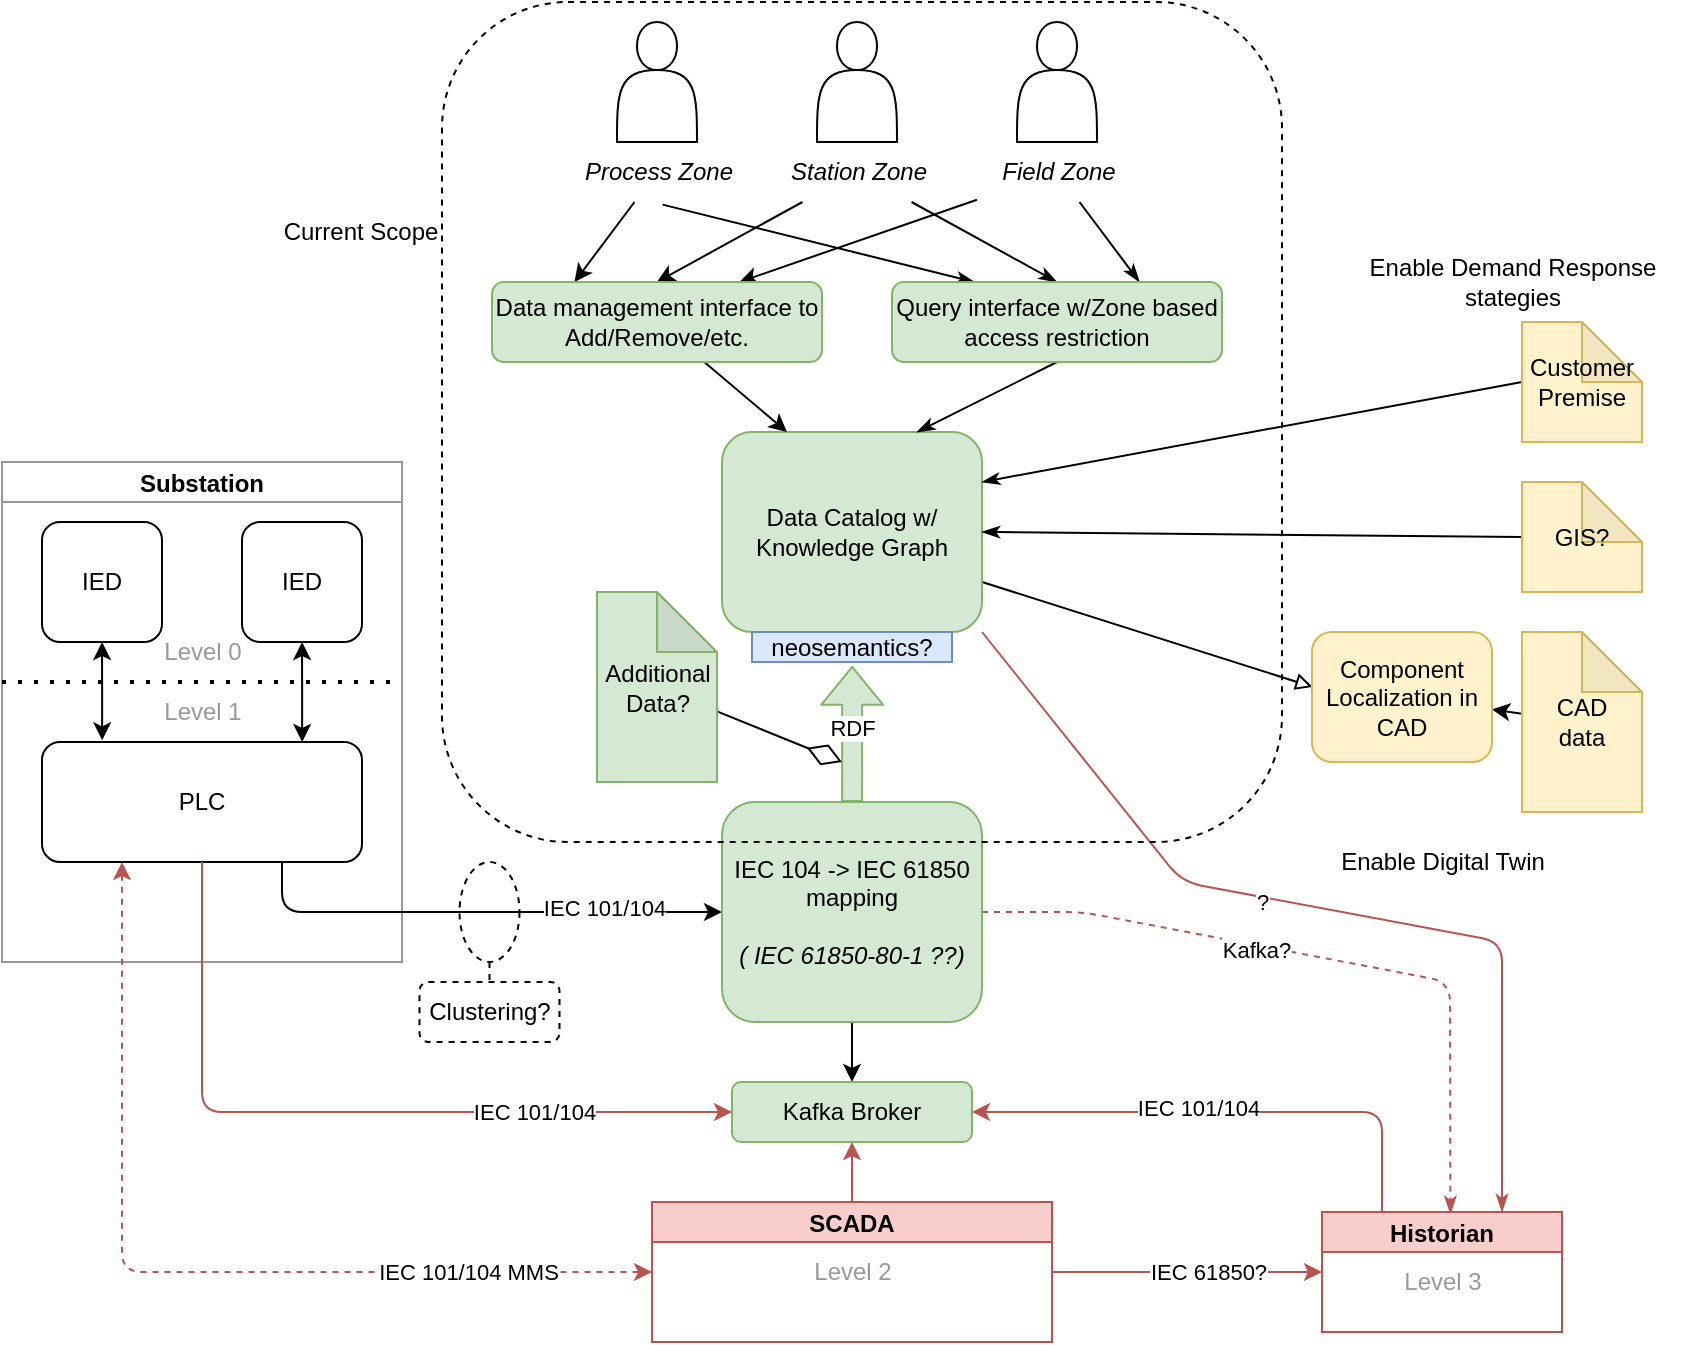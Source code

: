 <mxfile>
    <diagram id="RDjhl6uPN5U-mrx-h4f4" name="Page-1">
        <mxGraphModel dx="1013" dy="627" grid="1" gridSize="10" guides="1" tooltips="1" connect="1" arrows="1" fold="1" page="1" pageScale="1" pageWidth="850" pageHeight="1100" math="0" shadow="0">
            <root>
                <mxCell id="0"/>
                <mxCell id="1" parent="0"/>
                <mxCell id="2" value="Substation" style="swimlane;startSize=20;strokeColor=#999999;" parent="1" vertex="1">
                    <mxGeometry x="10" y="230" width="200" height="250" as="geometry"/>
                </mxCell>
                <mxCell id="111" style="edgeStyle=none;html=1;entryX=0.813;entryY=0;entryDx=0;entryDy=0;entryPerimeter=0;startArrow=classic;startFill=1;" parent="2" source="4" target="106" edge="1">
                    <mxGeometry relative="1" as="geometry"/>
                </mxCell>
                <mxCell id="4" value="IED" style="rounded=1;whiteSpace=wrap;html=1;" parent="2" vertex="1">
                    <mxGeometry x="120" y="30" width="60" height="60" as="geometry"/>
                </mxCell>
                <mxCell id="109" style="edgeStyle=none;html=1;entryX=0.188;entryY=-0.014;entryDx=0;entryDy=0;entryPerimeter=0;startArrow=classic;startFill=1;" parent="2" source="5" target="106" edge="1">
                    <mxGeometry relative="1" as="geometry"/>
                </mxCell>
                <mxCell id="5" value="IED" style="rounded=1;whiteSpace=wrap;html=1;" parent="2" vertex="1">
                    <mxGeometry x="20" y="30" width="60" height="60" as="geometry"/>
                </mxCell>
                <mxCell id="106" value="PLC" style="rounded=1;whiteSpace=wrap;html=1;" parent="2" vertex="1">
                    <mxGeometry x="20" y="140" width="160" height="60" as="geometry"/>
                </mxCell>
                <mxCell id="117" value="&lt;font color=&quot;#999999&quot;&gt;Level 0&lt;/font&gt;" style="text;html=1;align=center;verticalAlign=middle;resizable=0;points=[];autosize=1;strokeColor=none;fillColor=none;" parent="2" vertex="1">
                    <mxGeometry x="70" y="80" width="60" height="30" as="geometry"/>
                </mxCell>
                <mxCell id="118" value="&lt;font color=&quot;#999999&quot;&gt;Level 1&lt;/font&gt;" style="text;html=1;align=center;verticalAlign=middle;resizable=0;points=[];autosize=1;strokeColor=none;fillColor=none;" parent="2" vertex="1">
                    <mxGeometry x="70" y="110" width="60" height="30" as="geometry"/>
                </mxCell>
                <mxCell id="6" style="edgeStyle=none;html=1;exitX=0.75;exitY=1;exitDx=0;exitDy=0;entryX=0;entryY=0.5;entryDx=0;entryDy=0;" parent="1" source="106" target="15" edge="1">
                    <mxGeometry relative="1" as="geometry">
                        <mxPoint x="340" y="460" as="targetPoint"/>
                        <Array as="points">
                            <mxPoint x="150" y="455"/>
                        </Array>
                        <mxPoint x="160" y="420" as="sourcePoint"/>
                    </mxGeometry>
                </mxCell>
                <mxCell id="13" value="IEC 101/104" style="edgeLabel;html=1;align=center;verticalAlign=middle;resizable=0;points=[];" parent="6" vertex="1" connectable="0">
                    <mxGeometry x="0.401" y="2" relative="1" as="geometry">
                        <mxPoint x="14" as="offset"/>
                    </mxGeometry>
                </mxCell>
                <mxCell id="7" style="edgeStyle=none;html=1;exitX=0.5;exitY=1;exitDx=0;exitDy=0;fillColor=#f8cecc;strokeColor=#b85450;entryX=0;entryY=0.5;entryDx=0;entryDy=0;" parent="1" source="106" target="131" edge="1">
                    <mxGeometry relative="1" as="geometry">
                        <mxPoint x="150" y="500" as="targetPoint"/>
                        <Array as="points">
                            <mxPoint x="110" y="555"/>
                        </Array>
                        <mxPoint x="60" y="410" as="sourcePoint"/>
                    </mxGeometry>
                </mxCell>
                <mxCell id="14" value="IEC 101/104" style="edgeLabel;html=1;align=center;verticalAlign=middle;resizable=0;points=[];" parent="7" vertex="1" connectable="0">
                    <mxGeometry x="0.53" y="3" relative="1" as="geometry">
                        <mxPoint x="-8" y="3" as="offset"/>
                    </mxGeometry>
                </mxCell>
                <mxCell id="43" style="edgeStyle=none;html=1;exitX=1;exitY=0.5;exitDx=0;exitDy=0;startArrow=none;startFill=0;endArrow=classicThin;endFill=1;fillColor=#f8cecc;strokeColor=#b85450;entryX=0.535;entryY=0.017;entryDx=0;entryDy=0;entryPerimeter=0;dashed=1;" parent="1" source="15" target="34" edge="1">
                    <mxGeometry relative="1" as="geometry">
                        <Array as="points">
                            <mxPoint x="550" y="455"/>
                            <mxPoint x="734" y="490"/>
                        </Array>
                        <mxPoint x="720" y="560" as="targetPoint"/>
                    </mxGeometry>
                </mxCell>
                <mxCell id="44" value="Kafka?" style="edgeLabel;html=1;align=center;verticalAlign=middle;resizable=0;points=[];" parent="43" vertex="1" connectable="0">
                    <mxGeometry x="-0.25" y="2" relative="1" as="geometry">
                        <mxPoint x="5" y="5" as="offset"/>
                    </mxGeometry>
                </mxCell>
                <mxCell id="74" value="" style="edgeStyle=none;html=1;startArrow=none;startFill=0;endArrow=block;endFill=0;shape=flexArrow;fillColor=#d5e8d4;strokeColor=#82b366;entryX=0.501;entryY=1.128;entryDx=0;entryDy=0;entryPerimeter=0;" parent="1" source="15" target="104" edge="1">
                    <mxGeometry relative="1" as="geometry">
                        <mxPoint x="435" y="340" as="targetPoint"/>
                    </mxGeometry>
                </mxCell>
                <mxCell id="75" value="RDF" style="edgeLabel;html=1;align=center;verticalAlign=middle;resizable=0;points=[];" parent="74" vertex="1" connectable="0">
                    <mxGeometry x="-0.348" y="-1" relative="1" as="geometry">
                        <mxPoint x="-1" y="-15" as="offset"/>
                    </mxGeometry>
                </mxCell>
                <mxCell id="138" value="" style="edgeStyle=none;html=1;startArrow=none;startFill=0;endArrow=classic;endFill=1;" parent="1" source="15" target="131" edge="1">
                    <mxGeometry relative="1" as="geometry"/>
                </mxCell>
                <mxCell id="15" value="IEC 104 -&amp;gt; IEC 61850 mapping&lt;br&gt;&lt;br&gt;&lt;i&gt;( IEC 61850-80-1 ??)&lt;/i&gt;" style="rounded=1;whiteSpace=wrap;html=1;fillColor=#d5e8d4;strokeColor=#82b366;" parent="1" vertex="1">
                    <mxGeometry x="370" y="400" width="130" height="110" as="geometry"/>
                </mxCell>
                <mxCell id="42" style="edgeStyle=none;html=1;exitX=1;exitY=1;exitDx=0;exitDy=0;startArrow=none;startFill=0;endArrow=classicThin;endFill=1;fillColor=#f8cecc;strokeColor=#b85450;entryX=0.75;entryY=0;entryDx=0;entryDy=0;" parent="1" source="16" target="34" edge="1">
                    <mxGeometry relative="1" as="geometry">
                        <mxPoint x="760" y="570" as="targetPoint"/>
                        <Array as="points">
                            <mxPoint x="600" y="440"/>
                            <mxPoint x="760" y="470"/>
                        </Array>
                    </mxGeometry>
                </mxCell>
                <mxCell id="67" value="?" style="edgeLabel;html=1;align=center;verticalAlign=middle;resizable=0;points=[];" parent="42" vertex="1" connectable="0">
                    <mxGeometry x="-0.125" y="-2" relative="1" as="geometry">
                        <mxPoint as="offset"/>
                    </mxGeometry>
                </mxCell>
                <mxCell id="83" style="edgeStyle=none;html=1;exitX=1;exitY=0.75;exitDx=0;exitDy=0;entryX=0.003;entryY=0.422;entryDx=0;entryDy=0;entryPerimeter=0;startArrow=none;startFill=0;endArrow=block;endFill=0;" parent="1" source="16" target="81" edge="1">
                    <mxGeometry relative="1" as="geometry"/>
                </mxCell>
                <mxCell id="16" value="Data Catalog w/ Knowledge Graph" style="rounded=1;whiteSpace=wrap;html=1;fillColor=#d5e8d4;strokeColor=#82b366;" parent="1" vertex="1">
                    <mxGeometry x="370" y="215" width="130" height="100" as="geometry"/>
                </mxCell>
                <mxCell id="141" style="edgeStyle=none;html=1;exitX=0.25;exitY=0;exitDx=0;exitDy=0;entryX=1;entryY=0.5;entryDx=0;entryDy=0;startArrow=none;startFill=0;endArrow=classic;endFill=1;fillColor=#f8cecc;strokeColor=#b85450;" parent="1" source="34" target="131" edge="1">
                    <mxGeometry relative="1" as="geometry">
                        <Array as="points">
                            <mxPoint x="700" y="555"/>
                        </Array>
                    </mxGeometry>
                </mxCell>
                <mxCell id="142" value="IEC 101/104" style="edgeLabel;html=1;align=center;verticalAlign=middle;resizable=0;points=[];" parent="141" vertex="1" connectable="0">
                    <mxGeometry x="0.115" y="-2" relative="1" as="geometry">
                        <mxPoint as="offset"/>
                    </mxGeometry>
                </mxCell>
                <mxCell id="34" value="Historian" style="swimlane;startSize=20;fillColor=#f8cecc;strokeColor=#b85450;" parent="1" vertex="1">
                    <mxGeometry x="670" y="605" width="120" height="60" as="geometry"/>
                </mxCell>
                <mxCell id="120" value="&lt;font color=&quot;#999999&quot;&gt;Level 3&lt;/font&gt;" style="text;html=1;align=center;verticalAlign=middle;resizable=0;points=[];autosize=1;strokeColor=none;fillColor=none;" parent="34" vertex="1">
                    <mxGeometry x="30" y="20" width="60" height="30" as="geometry"/>
                </mxCell>
                <mxCell id="45" value="" style="shape=actor;whiteSpace=wrap;html=1;fillColor=none;" parent="1" vertex="1">
                    <mxGeometry x="517.5" y="10" width="40" height="60" as="geometry"/>
                </mxCell>
                <mxCell id="51" style="edgeStyle=none;html=1;exitX=0;exitY=0.5;exitDx=0;exitDy=0;exitPerimeter=0;entryX=1;entryY=0.5;entryDx=0;entryDy=0;startArrow=none;startFill=0;endArrow=classicThin;endFill=1;" parent="1" source="46" target="16" edge="1">
                    <mxGeometry relative="1" as="geometry"/>
                </mxCell>
                <mxCell id="46" value="GIS?" style="shape=note;whiteSpace=wrap;html=1;backgroundOutline=1;darkOpacity=0.05;fillColor=#fff2cc;strokeColor=#d6b656;" parent="1" vertex="1">
                    <mxGeometry x="770" y="240" width="60" height="55" as="geometry"/>
                </mxCell>
                <mxCell id="82" value="" style="edgeStyle=none;html=1;startArrow=none;startFill=0;endArrow=classic;endFill=1;" parent="1" source="47" target="81" edge="1">
                    <mxGeometry relative="1" as="geometry"/>
                </mxCell>
                <mxCell id="47" value="CAD&lt;br&gt;data" style="shape=note;whiteSpace=wrap;html=1;backgroundOutline=1;darkOpacity=0.05;fillColor=#fff2cc;strokeColor=#d6b656;" parent="1" vertex="1">
                    <mxGeometry x="770" y="315" width="60" height="90" as="geometry"/>
                </mxCell>
                <mxCell id="50" style="edgeStyle=none;html=1;exitX=0;exitY=0.5;exitDx=0;exitDy=0;exitPerimeter=0;entryX=1;entryY=0.25;entryDx=0;entryDy=0;startArrow=none;startFill=0;endArrow=classicThin;endFill=1;" parent="1" source="49" target="16" edge="1">
                    <mxGeometry relative="1" as="geometry"/>
                </mxCell>
                <mxCell id="49" value="Customer Premise" style="shape=note;whiteSpace=wrap;html=1;backgroundOutline=1;darkOpacity=0.05;fillColor=#fff2cc;strokeColor=#d6b656;" parent="1" vertex="1">
                    <mxGeometry x="770" y="160" width="60" height="60" as="geometry"/>
                </mxCell>
                <mxCell id="64" value="" style="edgeStyle=none;html=1;startArrow=none;startFill=0;endArrow=classicThin;endFill=1;entryX=0.75;entryY=0;entryDx=0;entryDy=0;" parent="1" source="54" target="60" edge="1">
                    <mxGeometry relative="1" as="geometry"/>
                </mxCell>
                <mxCell id="125" style="edgeStyle=none;html=1;entryX=0.75;entryY=0;entryDx=0;entryDy=0;" parent="1" source="54" target="122" edge="1">
                    <mxGeometry relative="1" as="geometry"/>
                </mxCell>
                <mxCell id="54" value="&lt;i&gt;Field Zone&lt;/i&gt;" style="text;html=1;align=center;verticalAlign=middle;resizable=0;points=[];autosize=1;strokeColor=none;fillColor=none;" parent="1" vertex="1">
                    <mxGeometry x="497.5" y="70" width="80" height="30" as="geometry"/>
                </mxCell>
                <mxCell id="55" value="" style="shape=actor;whiteSpace=wrap;html=1;fillColor=none;" parent="1" vertex="1">
                    <mxGeometry x="417.5" y="10" width="40" height="60" as="geometry"/>
                </mxCell>
                <mxCell id="63" value="" style="edgeStyle=none;html=1;startArrow=none;startFill=0;endArrow=classicThin;endFill=1;entryX=0.5;entryY=0;entryDx=0;entryDy=0;" parent="1" source="56" target="60" edge="1">
                    <mxGeometry relative="1" as="geometry"/>
                </mxCell>
                <mxCell id="124" style="edgeStyle=none;html=1;entryX=0.5;entryY=0;entryDx=0;entryDy=0;" parent="1" source="56" target="122" edge="1">
                    <mxGeometry relative="1" as="geometry">
                        <mxPoint x="338" y="130" as="targetPoint"/>
                    </mxGeometry>
                </mxCell>
                <mxCell id="56" value="&lt;i&gt;Station Zone&lt;/i&gt;" style="text;html=1;align=center;verticalAlign=middle;resizable=0;points=[];autosize=1;strokeColor=none;fillColor=none;" parent="1" vertex="1">
                    <mxGeometry x="392.5" y="70" width="90" height="30" as="geometry"/>
                </mxCell>
                <mxCell id="57" value="" style="shape=actor;whiteSpace=wrap;html=1;fillColor=none;" parent="1" vertex="1">
                    <mxGeometry x="317.5" y="10" width="40" height="60" as="geometry"/>
                </mxCell>
                <mxCell id="62" value="" style="edgeStyle=none;html=1;startArrow=none;startFill=0;endArrow=classicThin;endFill=1;exitX=0.528;exitY=1.044;exitDx=0;exitDy=0;exitPerimeter=0;entryX=0.25;entryY=0;entryDx=0;entryDy=0;" parent="1" source="58" target="60" edge="1">
                    <mxGeometry relative="1" as="geometry"/>
                </mxCell>
                <mxCell id="123" style="edgeStyle=none;html=1;entryX=0.25;entryY=0;entryDx=0;entryDy=0;" parent="1" source="58" target="122" edge="1">
                    <mxGeometry relative="1" as="geometry">
                        <mxPoint x="280" y="130" as="targetPoint"/>
                    </mxGeometry>
                </mxCell>
                <mxCell id="58" value="&lt;i&gt;Process Zone&lt;/i&gt;" style="text;html=1;align=center;verticalAlign=middle;resizable=0;points=[];autosize=1;strokeColor=none;fillColor=none;" parent="1" vertex="1">
                    <mxGeometry x="287.5" y="70" width="100" height="30" as="geometry"/>
                </mxCell>
                <mxCell id="61" style="edgeStyle=none;html=1;exitX=0.5;exitY=1;exitDx=0;exitDy=0;entryX=0.75;entryY=0;entryDx=0;entryDy=0;startArrow=none;startFill=0;endArrow=classicThin;endFill=1;" parent="1" source="60" target="16" edge="1">
                    <mxGeometry relative="1" as="geometry"/>
                </mxCell>
                <mxCell id="60" value="Query interface w/Zone based access restriction" style="rounded=1;whiteSpace=wrap;html=1;fillColor=#d5e8d4;strokeColor=#82b366;" parent="1" vertex="1">
                    <mxGeometry x="455" y="140" width="165" height="40" as="geometry"/>
                </mxCell>
                <mxCell id="69" value="Enable Demand Response&lt;br&gt;stategies" style="text;html=1;align=center;verticalAlign=middle;resizable=0;points=[];autosize=1;strokeColor=none;fillColor=none;" parent="1" vertex="1">
                    <mxGeometry x="680" y="120" width="170" height="40" as="geometry"/>
                </mxCell>
                <mxCell id="70" value="Enable Digital Twin" style="text;html=1;align=center;verticalAlign=middle;resizable=0;points=[];autosize=1;strokeColor=none;fillColor=none;" parent="1" vertex="1">
                    <mxGeometry x="665" y="415" width="130" height="30" as="geometry"/>
                </mxCell>
                <mxCell id="81" value="Component Localization in CAD" style="rounded=1;whiteSpace=wrap;html=1;fillColor=#fff2cc;strokeColor=#d6b656;" parent="1" vertex="1">
                    <mxGeometry x="665" y="315" width="90" height="65" as="geometry"/>
                </mxCell>
                <mxCell id="130" value="" style="edgeStyle=none;html=1;endArrow=none;endFill=0;dashed=1;" parent="1" source="84" target="91" edge="1">
                    <mxGeometry relative="1" as="geometry"/>
                </mxCell>
                <mxCell id="84" value="" style="ellipse;whiteSpace=wrap;html=1;fillColor=none;gradientColor=none;dashed=1;" parent="1" vertex="1">
                    <mxGeometry x="238.75" y="430" width="30" height="50" as="geometry"/>
                </mxCell>
                <mxCell id="91" value="Clustering?" style="rounded=1;whiteSpace=wrap;html=1;dashed=1;fillColor=none;gradientColor=none;" parent="1" vertex="1">
                    <mxGeometry x="218.75" y="490" width="70" height="30" as="geometry"/>
                </mxCell>
                <mxCell id="97" style="edgeStyle=none;html=1;fillColor=#f8cecc;strokeColor=#b85450;exitX=1;exitY=0.5;exitDx=0;exitDy=0;entryX=0;entryY=0.5;entryDx=0;entryDy=0;" parent="1" source="92" target="34" edge="1">
                    <mxGeometry relative="1" as="geometry">
                        <Array as="points">
                            <mxPoint x="620" y="635"/>
                        </Array>
                        <mxPoint x="570" y="650" as="sourcePoint"/>
                        <mxPoint x="650" y="640" as="targetPoint"/>
                    </mxGeometry>
                </mxCell>
                <mxCell id="98" value="IEC 61850?" style="edgeLabel;html=1;align=center;verticalAlign=middle;resizable=0;points=[];" parent="97" vertex="1" connectable="0">
                    <mxGeometry x="0.111" y="3" relative="1" as="geometry">
                        <mxPoint x="3" y="3" as="offset"/>
                    </mxGeometry>
                </mxCell>
                <mxCell id="133" value="" style="edgeStyle=none;html=1;startArrow=none;startFill=0;endArrow=classic;endFill=1;fillColor=#f8cecc;strokeColor=#b85450;" parent="1" source="92" target="131" edge="1">
                    <mxGeometry relative="1" as="geometry"/>
                </mxCell>
                <mxCell id="92" value="SCADA" style="swimlane;startSize=20;fillColor=#f8cecc;strokeColor=#b85450;" parent="1" vertex="1">
                    <mxGeometry x="335" y="600" width="200" height="70" as="geometry"/>
                </mxCell>
                <mxCell id="119" value="&lt;font color=&quot;#999999&quot;&gt;Level 2&lt;/font&gt;" style="text;html=1;align=center;verticalAlign=middle;resizable=0;points=[];autosize=1;strokeColor=none;fillColor=none;" parent="92" vertex="1">
                    <mxGeometry x="70" y="20" width="60" height="30" as="geometry"/>
                </mxCell>
                <mxCell id="95" style="edgeStyle=none;html=1;fillColor=#f8cecc;strokeColor=#b85450;startArrow=classic;startFill=1;exitX=0.25;exitY=1;exitDx=0;exitDy=0;entryX=0;entryY=0.5;entryDx=0;entryDy=0;dashed=1;" parent="1" source="106" target="92" edge="1">
                    <mxGeometry relative="1" as="geometry">
                        <Array as="points">
                            <mxPoint x="70" y="635"/>
                        </Array>
                        <mxPoint x="40" y="450" as="sourcePoint"/>
                        <mxPoint x="320" y="640" as="targetPoint"/>
                    </mxGeometry>
                </mxCell>
                <mxCell id="96" value="IEC 101/104 MMS" style="edgeLabel;html=1;align=center;verticalAlign=middle;resizable=0;points=[];" parent="95" vertex="1" connectable="0">
                    <mxGeometry x="0.607" relative="1" as="geometry">
                        <mxPoint as="offset"/>
                    </mxGeometry>
                </mxCell>
                <mxCell id="104" value="neosemantics?" style="rounded=0;whiteSpace=wrap;html=1;fillColor=#dae8fc;strokeColor=#6c8ebf;" parent="1" vertex="1">
                    <mxGeometry x="385" y="315" width="100" height="15" as="geometry"/>
                </mxCell>
                <mxCell id="115" style="edgeStyle=none;html=1;startArrow=none;startFill=0;endArrow=diamondThin;endFill=0;endSize=16;" parent="1" source="112" edge="1">
                    <mxGeometry relative="1" as="geometry">
                        <mxPoint x="430" y="380" as="targetPoint"/>
                    </mxGeometry>
                </mxCell>
                <mxCell id="112" value="Additional Data?" style="shape=note;whiteSpace=wrap;html=1;backgroundOutline=1;darkOpacity=0.05;fillColor=#d5e8d4;strokeColor=#82b366;" parent="1" vertex="1">
                    <mxGeometry x="307.5" y="295" width="60" height="95" as="geometry"/>
                </mxCell>
                <mxCell id="116" value="" style="endArrow=none;dashed=1;html=1;dashPattern=1 3;strokeWidth=2;endSize=16;" parent="1" edge="1">
                    <mxGeometry width="50" height="50" relative="1" as="geometry">
                        <mxPoint x="10" y="340" as="sourcePoint"/>
                        <mxPoint x="210" y="340" as="targetPoint"/>
                    </mxGeometry>
                </mxCell>
                <mxCell id="126" style="edgeStyle=none;html=1;entryX=0.25;entryY=0;entryDx=0;entryDy=0;" parent="1" source="122" target="16" edge="1">
                    <mxGeometry relative="1" as="geometry"/>
                </mxCell>
                <mxCell id="122" value="Data management interface to Add/Remove/etc." style="rounded=1;whiteSpace=wrap;html=1;fillColor=#d5e8d4;strokeColor=#82b366;" parent="1" vertex="1">
                    <mxGeometry x="255" y="140" width="165" height="40" as="geometry"/>
                </mxCell>
                <mxCell id="131" value="Kafka Broker" style="rounded=1;whiteSpace=wrap;html=1;fillColor=#d5e8d4;strokeColor=#82b366;" parent="1" vertex="1">
                    <mxGeometry x="375" y="540" width="120" height="30" as="geometry"/>
                </mxCell>
                <mxCell id="144" value="" style="rounded=1;whiteSpace=wrap;html=1;gradientColor=none;fillColor=none;dashed=1;" parent="1" vertex="1">
                    <mxGeometry x="230" width="420" height="420" as="geometry"/>
                </mxCell>
                <mxCell id="145" value="Current Scope" style="text;html=1;align=center;verticalAlign=middle;resizable=0;points=[];autosize=1;strokeColor=none;fillColor=none;dashed=1;" parent="1" vertex="1">
                    <mxGeometry x="138.75" y="100" width="100" height="30" as="geometry"/>
                </mxCell>
            </root>
        </mxGraphModel>
    </diagram>
</mxfile>
